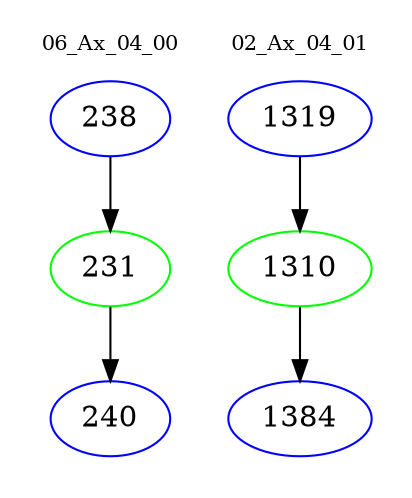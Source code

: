 digraph{
subgraph cluster_0 {
color = white
label = "06_Ax_04_00";
fontsize=10;
T0_238 [label="238", color="blue"]
T0_238 -> T0_231 [color="black"]
T0_231 [label="231", color="green"]
T0_231 -> T0_240 [color="black"]
T0_240 [label="240", color="blue"]
}
subgraph cluster_1 {
color = white
label = "02_Ax_04_01";
fontsize=10;
T1_1319 [label="1319", color="blue"]
T1_1319 -> T1_1310 [color="black"]
T1_1310 [label="1310", color="green"]
T1_1310 -> T1_1384 [color="black"]
T1_1384 [label="1384", color="blue"]
}
}
